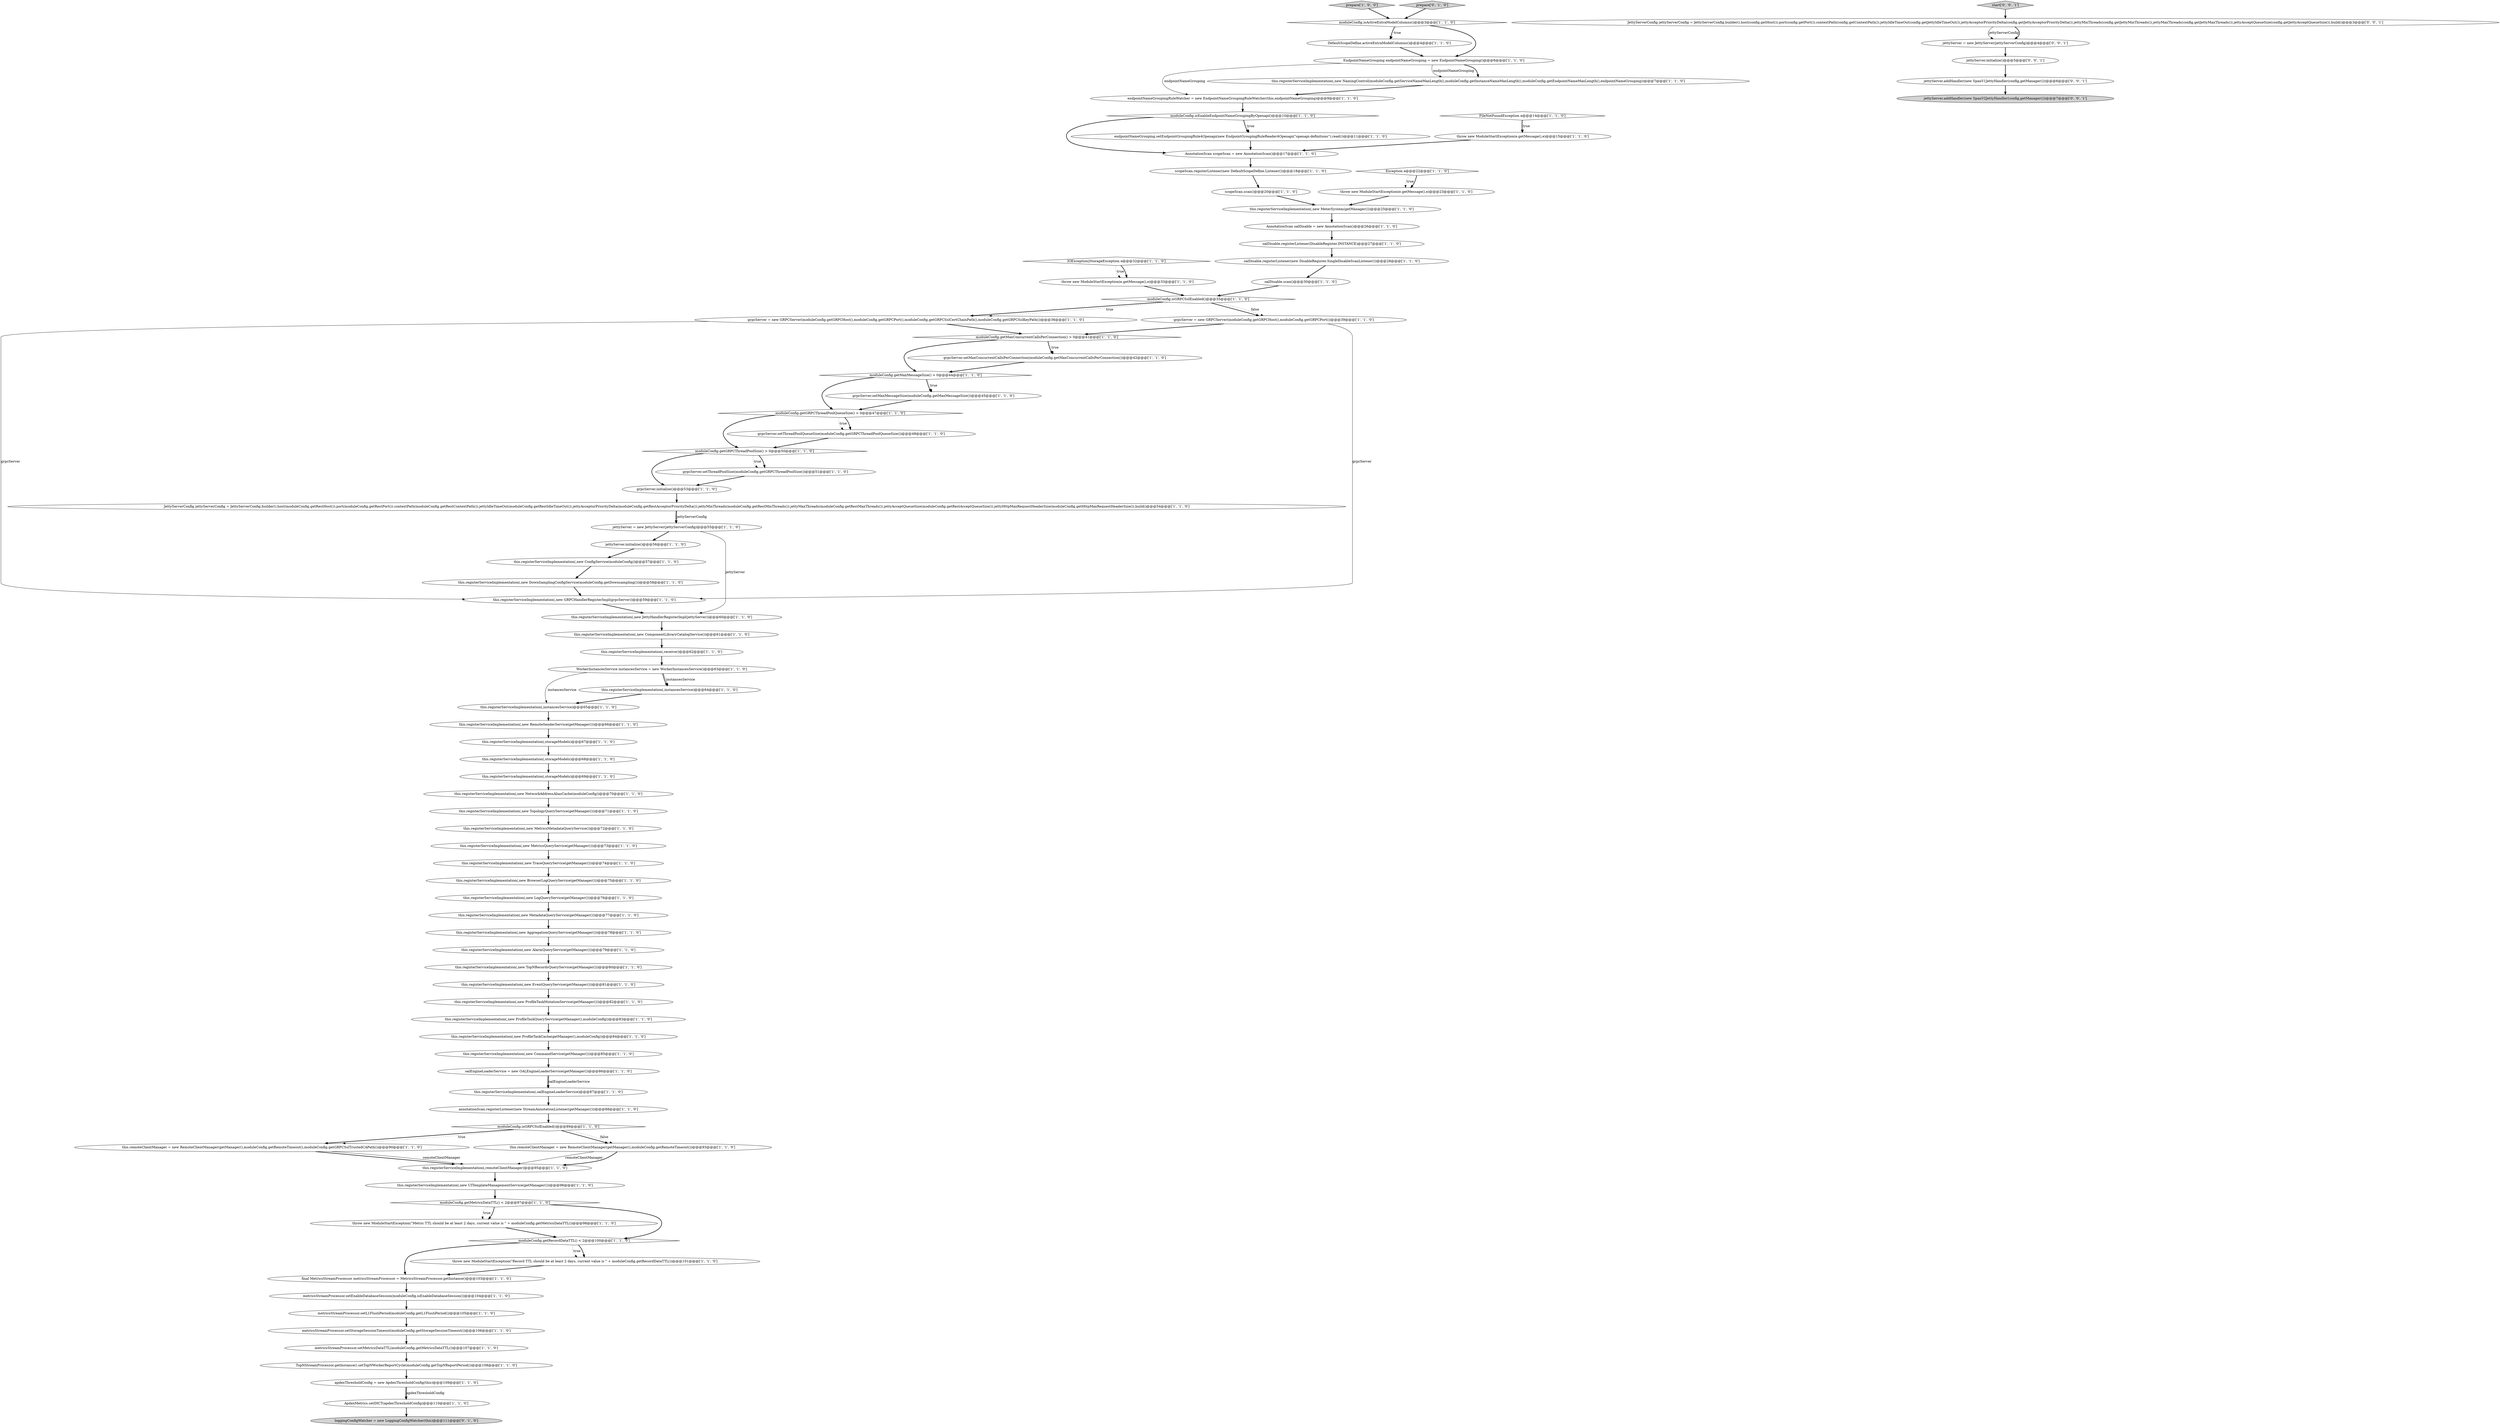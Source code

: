 digraph {
2 [style = filled, label = "this.registerServiceImplementation(,new ComponentLibraryCatalogService())@@@61@@@['1', '1', '0']", fillcolor = white, shape = ellipse image = "AAA0AAABBB1BBB"];
18 [style = filled, label = "this.registerServiceImplementation(,new EventQueryService(getManager()))@@@81@@@['1', '1', '0']", fillcolor = white, shape = ellipse image = "AAA0AAABBB1BBB"];
43 [style = filled, label = "moduleConfig.getRecordDataTTL() < 2@@@100@@@['1', '1', '0']", fillcolor = white, shape = diamond image = "AAA0AAABBB1BBB"];
34 [style = filled, label = "prepare['1', '0', '0']", fillcolor = lightgray, shape = diamond image = "AAA0AAABBB1BBB"];
81 [style = filled, label = "AnnotationScan oalDisable = new AnnotationScan()@@@26@@@['1', '1', '0']", fillcolor = white, shape = ellipse image = "AAA0AAABBB1BBB"];
80 [style = filled, label = "this.registerServiceImplementation(,new NetworkAddressAliasCache(moduleConfig))@@@70@@@['1', '1', '0']", fillcolor = white, shape = ellipse image = "AAA0AAABBB1BBB"];
25 [style = filled, label = "grpcServer.setMaxMessageSize(moduleConfig.getMaxMessageSize())@@@45@@@['1', '1', '0']", fillcolor = white, shape = ellipse image = "AAA0AAABBB1BBB"];
92 [style = filled, label = "jettyServer.initialize()@@@5@@@['0', '0', '1']", fillcolor = white, shape = ellipse image = "AAA0AAABBB3BBB"];
54 [style = filled, label = "this.registerServiceImplementation(,new MetricsQueryService(getManager()))@@@73@@@['1', '1', '0']", fillcolor = white, shape = ellipse image = "AAA0AAABBB1BBB"];
36 [style = filled, label = "this.registerServiceImplementation(,new TopNRecordsQueryService(getManager()))@@@80@@@['1', '1', '0']", fillcolor = white, shape = ellipse image = "AAA0AAABBB1BBB"];
44 [style = filled, label = "this.registerServiceImplementation(,new ProfileTaskMutationService(getManager()))@@@82@@@['1', '1', '0']", fillcolor = white, shape = ellipse image = "AAA0AAABBB1BBB"];
53 [style = filled, label = "this.registerServiceImplementation(,storageModels)@@@67@@@['1', '1', '0']", fillcolor = white, shape = ellipse image = "AAA0AAABBB1BBB"];
10 [style = filled, label = "oalDisable.registerListener(new DisableRegister.SingleDisableScanListener())@@@28@@@['1', '1', '0']", fillcolor = white, shape = ellipse image = "AAA0AAABBB1BBB"];
41 [style = filled, label = "annotationScan.registerListener(new StreamAnnotationListener(getManager()))@@@88@@@['1', '1', '0']", fillcolor = white, shape = ellipse image = "AAA0AAABBB1BBB"];
42 [style = filled, label = "scopeScan.scan()@@@20@@@['1', '1', '0']", fillcolor = white, shape = ellipse image = "AAA0AAABBB1BBB"];
33 [style = filled, label = "metricsStreamProcessor.setMetricsDataTTL(moduleConfig.getMetricsDataTTL())@@@107@@@['1', '1', '0']", fillcolor = white, shape = ellipse image = "AAA0AAABBB1BBB"];
49 [style = filled, label = "ApdexMetrics.setDICT(apdexThresholdConfig)@@@110@@@['1', '1', '0']", fillcolor = white, shape = ellipse image = "AAA0AAABBB1BBB"];
77 [style = filled, label = "this.registerServiceImplementation(,new AlarmQueryService(getManager()))@@@79@@@['1', '1', '0']", fillcolor = white, shape = ellipse image = "AAA0AAABBB1BBB"];
27 [style = filled, label = "TopNStreamProcessor.getInstance().setTopNWorkerReportCycle(moduleConfig.getTopNReportPeriod())@@@108@@@['1', '1', '0']", fillcolor = white, shape = ellipse image = "AAA0AAABBB1BBB"];
50 [style = filled, label = "this.registerServiceImplementation(,new MeterSystem(getManager()))@@@25@@@['1', '1', '0']", fillcolor = white, shape = ellipse image = "AAA0AAABBB1BBB"];
1 [style = filled, label = "moduleConfig.getMaxConcurrentCallsPerConnection() > 0@@@41@@@['1', '1', '0']", fillcolor = white, shape = diamond image = "AAA0AAABBB1BBB"];
12 [style = filled, label = "apdexThresholdConfig = new ApdexThresholdConfig(this)@@@109@@@['1', '1', '0']", fillcolor = white, shape = ellipse image = "AAA0AAABBB1BBB"];
84 [style = filled, label = "grpcServer.setThreadPoolQueueSize(moduleConfig.getGRPCThreadPoolQueueSize())@@@48@@@['1', '1', '0']", fillcolor = white, shape = ellipse image = "AAA0AAABBB1BBB"];
83 [style = filled, label = "jettyServer = new JettyServer(jettyServerConfig)@@@55@@@['1', '1', '0']", fillcolor = white, shape = ellipse image = "AAA0AAABBB1BBB"];
61 [style = filled, label = "scopeScan.registerListener(new DefaultScopeDefine.Listener())@@@18@@@['1', '1', '0']", fillcolor = white, shape = ellipse image = "AAA0AAABBB1BBB"];
39 [style = filled, label = "metricsStreamProcessor.setEnableDatabaseSession(moduleConfig.isEnableDatabaseSession())@@@104@@@['1', '1', '0']", fillcolor = white, shape = ellipse image = "AAA0AAABBB1BBB"];
16 [style = filled, label = "moduleConfig.getGRPCThreadPoolQueueSize() > 0@@@47@@@['1', '1', '0']", fillcolor = white, shape = diamond image = "AAA0AAABBB1BBB"];
13 [style = filled, label = "oalEngineLoaderService = new OALEngineLoaderService(getManager())@@@86@@@['1', '1', '0']", fillcolor = white, shape = ellipse image = "AAA0AAABBB1BBB"];
85 [style = filled, label = "throw new ModuleStartException(e.getMessage(),e)@@@33@@@['1', '1', '0']", fillcolor = white, shape = ellipse image = "AAA0AAABBB1BBB"];
69 [style = filled, label = "throw new ModuleStartException(\"Record TTL should be at least 2 days, current value is \" + moduleConfig.getRecordDataTTL())@@@101@@@['1', '1', '0']", fillcolor = white, shape = ellipse image = "AAA0AAABBB1BBB"];
7 [style = filled, label = "this.registerServiceImplementation(,receiver)@@@62@@@['1', '1', '0']", fillcolor = white, shape = ellipse image = "AAA0AAABBB1BBB"];
17 [style = filled, label = "this.registerServiceImplementation(,storageModels)@@@69@@@['1', '1', '0']", fillcolor = white, shape = ellipse image = "AAA0AAABBB1BBB"];
65 [style = filled, label = "EndpointNameGrouping endpointNameGrouping = new EndpointNameGrouping()@@@6@@@['1', '1', '0']", fillcolor = white, shape = ellipse image = "AAA0AAABBB1BBB"];
71 [style = filled, label = "this.registerServiceImplementation(,oalEngineLoaderService)@@@87@@@['1', '1', '0']", fillcolor = white, shape = ellipse image = "AAA0AAABBB1BBB"];
4 [style = filled, label = "final MetricsStreamProcessor metricsStreamProcessor = MetricsStreamProcessor.getInstance()@@@103@@@['1', '1', '0']", fillcolor = white, shape = ellipse image = "AAA0AAABBB1BBB"];
24 [style = filled, label = "this.registerServiceImplementation(,new MetricsMetadataQueryService())@@@72@@@['1', '1', '0']", fillcolor = white, shape = ellipse image = "AAA0AAABBB1BBB"];
40 [style = filled, label = "throw new ModuleStartException(e.getMessage(),e)@@@23@@@['1', '1', '0']", fillcolor = white, shape = ellipse image = "AAA0AAABBB1BBB"];
64 [style = filled, label = "grpcServer = new GRPCServer(moduleConfig.getGRPCHost(),moduleConfig.getGRPCPort(),moduleConfig.getGRPCSslCertChainPath(),moduleConfig.getGRPCSslKeyPath())@@@36@@@['1', '1', '0']", fillcolor = white, shape = ellipse image = "AAA0AAABBB1BBB"];
87 [style = filled, label = "loggingConfigWatcher = new LoggingConfigWatcher(this)@@@111@@@['0', '1', '0']", fillcolor = lightgray, shape = ellipse image = "AAA1AAABBB2BBB"];
47 [style = filled, label = "grpcServer.initialize()@@@53@@@['1', '1', '0']", fillcolor = white, shape = ellipse image = "AAA0AAABBB1BBB"];
67 [style = filled, label = "grpcServer.setThreadPoolSize(moduleConfig.getGRPCThreadPoolSize())@@@51@@@['1', '1', '0']", fillcolor = white, shape = ellipse image = "AAA0AAABBB1BBB"];
46 [style = filled, label = "this.registerServiceImplementation(,new ConfigService(moduleConfig))@@@57@@@['1', '1', '0']", fillcolor = white, shape = ellipse image = "AAA0AAABBB1BBB"];
15 [style = filled, label = "DefaultScopeDefine.activeExtraModelColumns()@@@4@@@['1', '1', '0']", fillcolor = white, shape = ellipse image = "AAA0AAABBB1BBB"];
3 [style = filled, label = "throw new ModuleStartException(\"Metric TTL should be at least 2 days, current value is \" + moduleConfig.getMetricsDataTTL())@@@98@@@['1', '1', '0']", fillcolor = white, shape = ellipse image = "AAA0AAABBB1BBB"];
66 [style = filled, label = "this.registerServiceImplementation(,instancesService)@@@65@@@['1', '1', '0']", fillcolor = white, shape = ellipse image = "AAA0AAABBB1BBB"];
14 [style = filled, label = "oalDisable.registerListener(DisableRegister.INSTANCE)@@@27@@@['1', '1', '0']", fillcolor = white, shape = ellipse image = "AAA0AAABBB1BBB"];
57 [style = filled, label = "this.registerServiceImplementation(,new BrowserLogQueryService(getManager()))@@@75@@@['1', '1', '0']", fillcolor = white, shape = ellipse image = "AAA0AAABBB1BBB"];
56 [style = filled, label = "FileNotFoundException e@@@14@@@['1', '1', '0']", fillcolor = white, shape = diamond image = "AAA0AAABBB1BBB"];
74 [style = filled, label = "moduleConfig.getMetricsDataTTL() < 2@@@97@@@['1', '1', '0']", fillcolor = white, shape = diamond image = "AAA0AAABBB1BBB"];
31 [style = filled, label = "this.registerServiceImplementation(,storageModels)@@@68@@@['1', '1', '0']", fillcolor = white, shape = ellipse image = "AAA0AAABBB1BBB"];
86 [style = filled, label = "prepare['0', '1', '0']", fillcolor = lightgray, shape = diamond image = "AAA0AAABBB2BBB"];
91 [style = filled, label = "jettyServer.addHandler(new SpanV2JettyHandler(config,getManager()))@@@7@@@['0', '0', '1']", fillcolor = lightgray, shape = ellipse image = "AAA0AAABBB3BBB"];
38 [style = filled, label = "this.registerServiceImplementation(,new JettyHandlerRegisterImpl(jettyServer))@@@60@@@['1', '1', '0']", fillcolor = white, shape = ellipse image = "AAA0AAABBB1BBB"];
9 [style = filled, label = "metricsStreamProcessor.setStorageSessionTimeout(moduleConfig.getStorageSessionTimeout())@@@106@@@['1', '1', '0']", fillcolor = white, shape = ellipse image = "AAA0AAABBB1BBB"];
23 [style = filled, label = "this.remoteClientManager = new RemoteClientManager(getManager(),moduleConfig.getRemoteTimeout(),moduleConfig.getGRPCSslTrustedCAPath())@@@90@@@['1', '1', '0']", fillcolor = white, shape = ellipse image = "AAA0AAABBB1BBB"];
32 [style = filled, label = "this.registerServiceImplementation(,new AggregationQueryService(getManager()))@@@78@@@['1', '1', '0']", fillcolor = white, shape = ellipse image = "AAA0AAABBB1BBB"];
76 [style = filled, label = "moduleConfig.isGRPCSslEnabled()@@@89@@@['1', '1', '0']", fillcolor = white, shape = diamond image = "AAA0AAABBB1BBB"];
37 [style = filled, label = "moduleConfig.isGRPCSslEnabled()@@@35@@@['1', '1', '0']", fillcolor = white, shape = diamond image = "AAA0AAABBB1BBB"];
35 [style = filled, label = "grpcServer = new GRPCServer(moduleConfig.getGRPCHost(),moduleConfig.getGRPCPort())@@@39@@@['1', '1', '0']", fillcolor = white, shape = ellipse image = "AAA0AAABBB1BBB"];
73 [style = filled, label = "oalDisable.scan()@@@30@@@['1', '1', '0']", fillcolor = white, shape = ellipse image = "AAA0AAABBB1BBB"];
93 [style = filled, label = "start['0', '0', '1']", fillcolor = lightgray, shape = diamond image = "AAA0AAABBB3BBB"];
79 [style = filled, label = "this.remoteClientManager = new RemoteClientManager(getManager(),moduleConfig.getRemoteTimeout())@@@93@@@['1', '1', '0']", fillcolor = white, shape = ellipse image = "AAA0AAABBB1BBB"];
72 [style = filled, label = "endpointNameGrouping.setEndpointGroupingRule4Openapi(new EndpointGroupingRuleReader4Openapi(\"openapi-definitions\").read())@@@11@@@['1', '1', '0']", fillcolor = white, shape = ellipse image = "AAA0AAABBB1BBB"];
75 [style = filled, label = "this.registerServiceImplementation(,new MetadataQueryService(getManager()))@@@77@@@['1', '1', '0']", fillcolor = white, shape = ellipse image = "AAA0AAABBB1BBB"];
19 [style = filled, label = "moduleConfig.isActiveExtraModelColumns()@@@3@@@['1', '1', '0']", fillcolor = white, shape = diamond image = "AAA0AAABBB1BBB"];
68 [style = filled, label = "moduleConfig.isEnableEndpointNameGroupingByOpenapi()@@@10@@@['1', '1', '0']", fillcolor = white, shape = diamond image = "AAA0AAABBB1BBB"];
52 [style = filled, label = "this.registerServiceImplementation(,remoteClientManager)@@@95@@@['1', '1', '0']", fillcolor = white, shape = ellipse image = "AAA0AAABBB1BBB"];
20 [style = filled, label = "this.registerServiceImplementation(,new DownSamplingConfigService(moduleConfig.getDownsampling()))@@@58@@@['1', '1', '0']", fillcolor = white, shape = ellipse image = "AAA0AAABBB1BBB"];
51 [style = filled, label = "WorkerInstancesService instancesService = new WorkerInstancesService()@@@63@@@['1', '1', '0']", fillcolor = white, shape = ellipse image = "AAA0AAABBB1BBB"];
60 [style = filled, label = "endpointNameGroupingRuleWatcher = new EndpointNameGroupingRuleWatcher(this,endpointNameGrouping)@@@9@@@['1', '1', '0']", fillcolor = white, shape = ellipse image = "AAA0AAABBB1BBB"];
90 [style = filled, label = "jettyServer = new JettyServer(jettyServerConfig)@@@4@@@['0', '0', '1']", fillcolor = white, shape = ellipse image = "AAA0AAABBB3BBB"];
21 [style = filled, label = "metricsStreamProcessor.setL1FlushPeriod(moduleConfig.getL1FlushPeriod())@@@105@@@['1', '1', '0']", fillcolor = white, shape = ellipse image = "AAA0AAABBB1BBB"];
26 [style = filled, label = "jettyServer.initialize()@@@56@@@['1', '1', '0']", fillcolor = white, shape = ellipse image = "AAA0AAABBB1BBB"];
28 [style = filled, label = "moduleConfig.getMaxMessageSize() > 0@@@44@@@['1', '1', '0']", fillcolor = white, shape = diamond image = "AAA0AAABBB1BBB"];
59 [style = filled, label = "moduleConfig.getGRPCThreadPoolSize() > 0@@@50@@@['1', '1', '0']", fillcolor = white, shape = diamond image = "AAA0AAABBB1BBB"];
55 [style = filled, label = "IOException|StorageException e@@@32@@@['1', '1', '0']", fillcolor = white, shape = diamond image = "AAA0AAABBB1BBB"];
6 [style = filled, label = "this.registerServiceImplementation(,new UITemplateManagementService(getManager()))@@@96@@@['1', '1', '0']", fillcolor = white, shape = ellipse image = "AAA0AAABBB1BBB"];
22 [style = filled, label = "AnnotationScan scopeScan = new AnnotationScan()@@@17@@@['1', '1', '0']", fillcolor = white, shape = ellipse image = "AAA0AAABBB1BBB"];
63 [style = filled, label = "this.registerServiceImplementation(,new LogQueryService(getManager()))@@@76@@@['1', '1', '0']", fillcolor = white, shape = ellipse image = "AAA0AAABBB1BBB"];
8 [style = filled, label = "this.registerServiceImplementation(,new RemoteSenderService(getManager()))@@@66@@@['1', '1', '0']", fillcolor = white, shape = ellipse image = "AAA0AAABBB1BBB"];
82 [style = filled, label = "this.registerServiceImplementation(,new TopologyQueryService(getManager()))@@@71@@@['1', '1', '0']", fillcolor = white, shape = ellipse image = "AAA0AAABBB1BBB"];
78 [style = filled, label = "this.registerServiceImplementation(,new ProfileTaskQueryService(getManager(),moduleConfig))@@@83@@@['1', '1', '0']", fillcolor = white, shape = ellipse image = "AAA0AAABBB1BBB"];
89 [style = filled, label = "JettyServerConfig jettyServerConfig = JettyServerConfig.builder().host(config.getHost()).port(config.getPort()).contextPath(config.getContextPath()).jettyIdleTimeOut(config.getJettyIdleTimeOut()).jettyAcceptorPriorityDelta(config.getJettyAcceptorPriorityDelta()).jettyMinThreads(config.getJettyMinThreads()).jettyMaxThreads(config.getJettyMaxThreads()).jettyAcceptQueueSize(config.getJettyAcceptQueueSize()).build()@@@3@@@['0', '0', '1']", fillcolor = white, shape = ellipse image = "AAA0AAABBB3BBB"];
11 [style = filled, label = "throw new ModuleStartException(e.getMessage(),e)@@@15@@@['1', '1', '0']", fillcolor = white, shape = ellipse image = "AAA0AAABBB1BBB"];
62 [style = filled, label = "this.registerServiceImplementation(,new GRPCHandlerRegisterImpl(grpcServer))@@@59@@@['1', '1', '0']", fillcolor = white, shape = ellipse image = "AAA0AAABBB1BBB"];
29 [style = filled, label = "JettyServerConfig jettyServerConfig = JettyServerConfig.builder().host(moduleConfig.getRestHost()).port(moduleConfig.getRestPort()).contextPath(moduleConfig.getRestContextPath()).jettyIdleTimeOut(moduleConfig.getRestIdleTimeOut()).jettyAcceptorPriorityDelta(moduleConfig.getRestAcceptorPriorityDelta()).jettyMinThreads(moduleConfig.getRestMinThreads()).jettyMaxThreads(moduleConfig.getRestMaxThreads()).jettyAcceptQueueSize(moduleConfig.getRestAcceptQueueSize()).jettyHttpMaxRequestHeaderSize(moduleConfig.getHttpMaxRequestHeaderSize()).build()@@@54@@@['1', '1', '0']", fillcolor = white, shape = ellipse image = "AAA0AAABBB1BBB"];
0 [style = filled, label = "this.registerServiceImplementation(,instancesService)@@@64@@@['1', '1', '0']", fillcolor = white, shape = ellipse image = "AAA0AAABBB1BBB"];
30 [style = filled, label = "grpcServer.setMaxConcurrentCallsPerConnection(moduleConfig.getMaxConcurrentCallsPerConnection())@@@42@@@['1', '1', '0']", fillcolor = white, shape = ellipse image = "AAA0AAABBB1BBB"];
45 [style = filled, label = "Exception e@@@22@@@['1', '1', '0']", fillcolor = white, shape = diamond image = "AAA0AAABBB1BBB"];
48 [style = filled, label = "this.registerServiceImplementation(,new TraceQueryService(getManager()))@@@74@@@['1', '1', '0']", fillcolor = white, shape = ellipse image = "AAA0AAABBB1BBB"];
5 [style = filled, label = "this.registerServiceImplementation(,new NamingControl(moduleConfig.getServiceNameMaxLength(),moduleConfig.getInstanceNameMaxLength(),moduleConfig.getEndpointNameMaxLength(),endpointNameGrouping))@@@7@@@['1', '1', '0']", fillcolor = white, shape = ellipse image = "AAA0AAABBB1BBB"];
70 [style = filled, label = "this.registerServiceImplementation(,new ProfileTaskCache(getManager(),moduleConfig))@@@84@@@['1', '1', '0']", fillcolor = white, shape = ellipse image = "AAA0AAABBB1BBB"];
58 [style = filled, label = "this.registerServiceImplementation(,new CommandService(getManager()))@@@85@@@['1', '1', '0']", fillcolor = white, shape = ellipse image = "AAA0AAABBB1BBB"];
88 [style = filled, label = "jettyServer.addHandler(new SpanV1JettyHandler(config,getManager()))@@@6@@@['0', '0', '1']", fillcolor = white, shape = ellipse image = "AAA0AAABBB3BBB"];
16->84 [style = bold, label=""];
16->59 [style = bold, label=""];
68->72 [style = bold, label=""];
11->22 [style = bold, label=""];
43->4 [style = bold, label=""];
28->16 [style = bold, label=""];
49->87 [style = bold, label=""];
73->37 [style = bold, label=""];
71->41 [style = bold, label=""];
37->35 [style = bold, label=""];
13->71 [style = bold, label=""];
13->71 [style = solid, label="oalEngineLoaderService"];
42->50 [style = bold, label=""];
81->14 [style = bold, label=""];
53->31 [style = bold, label=""];
36->18 [style = bold, label=""];
51->66 [style = solid, label="instancesService"];
25->16 [style = bold, label=""];
43->69 [style = bold, label=""];
23->52 [style = bold, label=""];
23->52 [style = solid, label="remoteClientManager"];
37->64 [style = bold, label=""];
15->65 [style = bold, label=""];
1->30 [style = bold, label=""];
89->90 [style = solid, label="jettyServerConfig"];
64->1 [style = bold, label=""];
14->10 [style = bold, label=""];
64->62 [style = solid, label="grpcServer"];
26->46 [style = bold, label=""];
33->27 [style = bold, label=""];
40->50 [style = bold, label=""];
68->22 [style = bold, label=""];
12->49 [style = bold, label=""];
65->5 [style = bold, label=""];
58->13 [style = bold, label=""];
3->43 [style = bold, label=""];
29->83 [style = bold, label=""];
45->40 [style = dotted, label="true"];
65->60 [style = solid, label="endpointNameGrouping"];
55->85 [style = dotted, label="true"];
24->54 [style = bold, label=""];
5->60 [style = bold, label=""];
84->59 [style = bold, label=""];
62->38 [style = bold, label=""];
37->64 [style = dotted, label="true"];
76->79 [style = bold, label=""];
51->0 [style = solid, label="instancesService"];
35->1 [style = bold, label=""];
78->70 [style = bold, label=""];
59->67 [style = bold, label=""];
28->25 [style = dotted, label="true"];
31->17 [style = bold, label=""];
16->84 [style = dotted, label="true"];
48->57 [style = bold, label=""];
37->35 [style = dotted, label="false"];
50->81 [style = bold, label=""];
76->23 [style = bold, label=""];
86->19 [style = bold, label=""];
30->28 [style = bold, label=""];
8->53 [style = bold, label=""];
61->42 [style = bold, label=""];
77->36 [style = bold, label=""];
43->69 [style = dotted, label="true"];
57->63 [style = bold, label=""];
70->58 [style = bold, label=""];
46->20 [style = bold, label=""];
41->76 [style = bold, label=""];
83->38 [style = solid, label="jettyServer"];
19->65 [style = bold, label=""];
45->40 [style = bold, label=""];
69->4 [style = bold, label=""];
2->7 [style = bold, label=""];
79->52 [style = solid, label="remoteClientManager"];
1->28 [style = bold, label=""];
52->6 [style = bold, label=""];
59->67 [style = dotted, label="true"];
76->79 [style = dotted, label="false"];
17->80 [style = bold, label=""];
22->61 [style = bold, label=""];
55->85 [style = bold, label=""];
59->47 [style = bold, label=""];
65->5 [style = solid, label="endpointNameGrouping"];
6->74 [style = bold, label=""];
74->3 [style = bold, label=""];
79->52 [style = bold, label=""];
93->89 [style = bold, label=""];
29->83 [style = solid, label="jettyServerConfig"];
19->15 [style = dotted, label="true"];
68->72 [style = dotted, label="true"];
75->32 [style = bold, label=""];
67->47 [style = bold, label=""];
74->43 [style = bold, label=""];
21->9 [style = bold, label=""];
88->91 [style = bold, label=""];
35->62 [style = solid, label="grpcServer"];
83->26 [style = bold, label=""];
56->11 [style = bold, label=""];
56->11 [style = dotted, label="true"];
12->49 [style = solid, label="apdexThresholdConfig"];
10->73 [style = bold, label=""];
85->37 [style = bold, label=""];
7->51 [style = bold, label=""];
90->92 [style = bold, label=""];
0->66 [style = bold, label=""];
60->68 [style = bold, label=""];
63->75 [style = bold, label=""];
27->12 [style = bold, label=""];
80->82 [style = bold, label=""];
4->39 [style = bold, label=""];
38->2 [style = bold, label=""];
20->62 [style = bold, label=""];
19->15 [style = bold, label=""];
32->77 [style = bold, label=""];
89->90 [style = bold, label=""];
39->21 [style = bold, label=""];
92->88 [style = bold, label=""];
51->0 [style = bold, label=""];
66->8 [style = bold, label=""];
1->30 [style = dotted, label="true"];
9->33 [style = bold, label=""];
44->78 [style = bold, label=""];
74->3 [style = dotted, label="true"];
76->23 [style = dotted, label="true"];
18->44 [style = bold, label=""];
54->48 [style = bold, label=""];
72->22 [style = bold, label=""];
34->19 [style = bold, label=""];
82->24 [style = bold, label=""];
28->25 [style = bold, label=""];
47->29 [style = bold, label=""];
}
